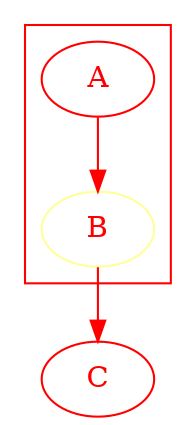 # Differen ways to write colors, all of them should result in "red",
# except "/accent4/4":
digraph G {
  subgraph cluster_1 {
    pencolor="#ff 00 00";
# "//" means empty color scheme and is equivalen to ""
    node [ color=red fontcolor="//red" ]

    A -> B [ color="#ff0000ff" ]
  }
  C [ color="0 1.0 1.0" fontcolor="/x11/red" ]
  B -> C [ color="1.0,1.0,1.0" ]
  // results in "#ffff99"
  B [ color="/accent4/4" ]
}
